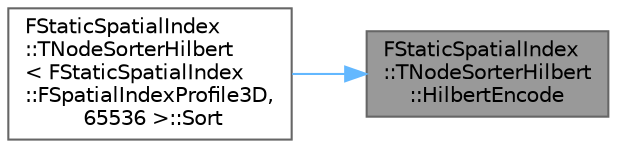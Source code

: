 digraph "FStaticSpatialIndex::TNodeSorterHilbert::HilbertEncode"
{
 // INTERACTIVE_SVG=YES
 // LATEX_PDF_SIZE
  bgcolor="transparent";
  edge [fontname=Helvetica,fontsize=10,labelfontname=Helvetica,labelfontsize=10];
  node [fontname=Helvetica,fontsize=10,shape=box,height=0.2,width=0.4];
  rankdir="RL";
  Node1 [id="Node000001",label="FStaticSpatialIndex\l::TNodeSorterHilbert\l::HilbertEncode",height=0.2,width=0.4,color="gray40", fillcolor="grey60", style="filled", fontcolor="black",tooltip=" "];
  Node1 -> Node2 [id="edge1_Node000001_Node000002",dir="back",color="steelblue1",style="solid",tooltip=" "];
  Node2 [id="Node000002",label="FStaticSpatialIndex\l::TNodeSorterHilbert\l\< FStaticSpatialIndex\l::FSpatialIndexProfile3D,\l 65536 \>::Sort",height=0.2,width=0.4,color="grey40", fillcolor="white", style="filled",URL="$d4/d78/classFStaticSpatialIndex_1_1TNodeSorterHilbert.html#ae7752738abfdeeb8097dfd7a2968ca9c",tooltip=" "];
}
